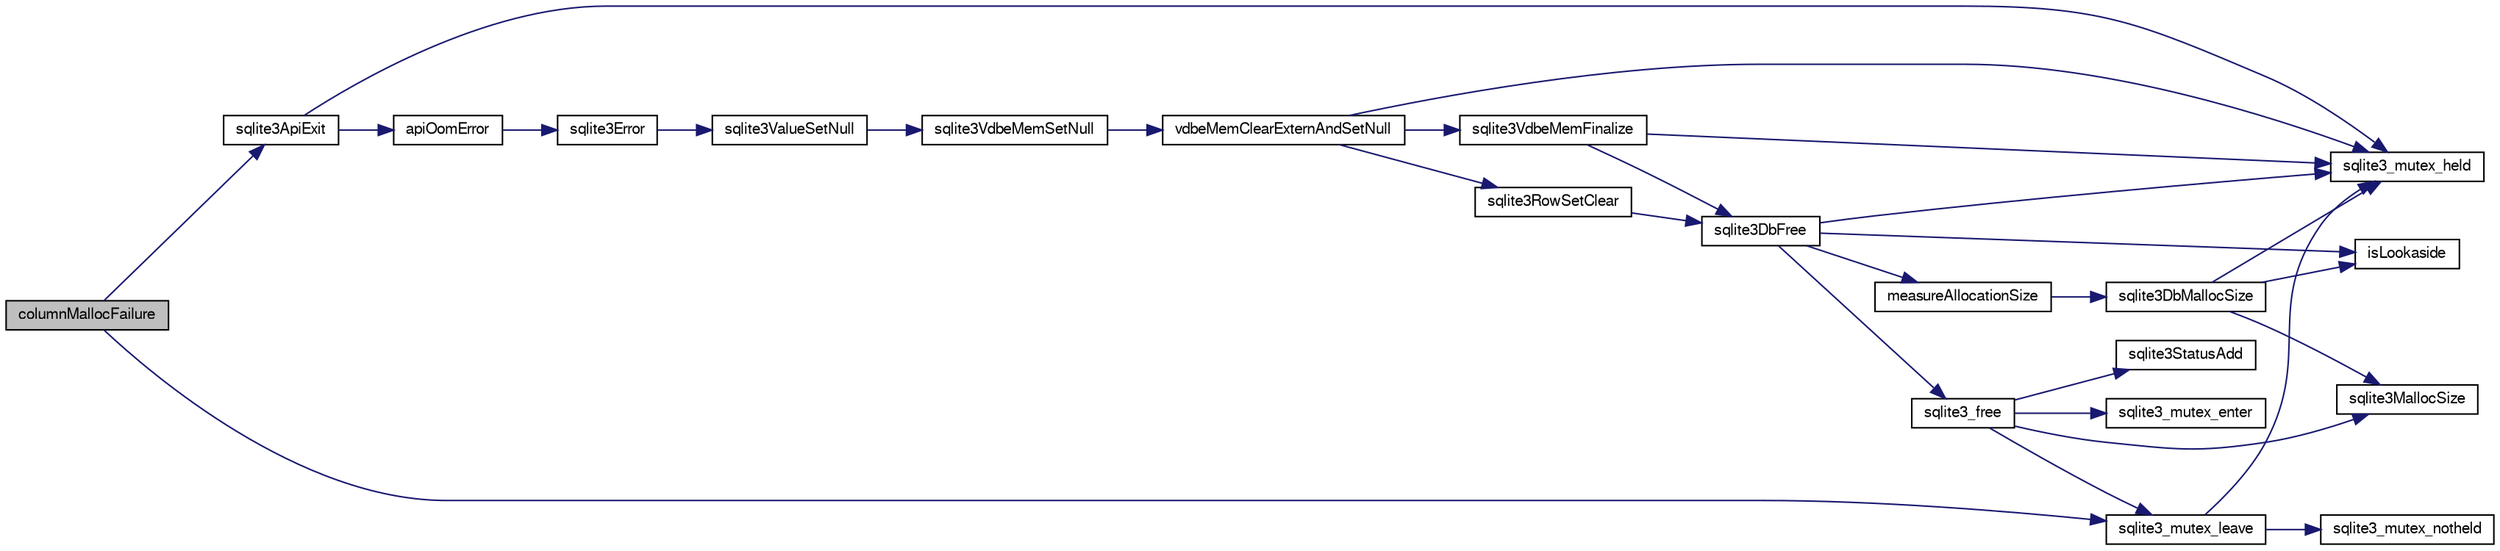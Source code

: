 digraph "columnMallocFailure"
{
  edge [fontname="FreeSans",fontsize="10",labelfontname="FreeSans",labelfontsize="10"];
  node [fontname="FreeSans",fontsize="10",shape=record];
  rankdir="LR";
  Node58866 [label="columnMallocFailure",height=0.2,width=0.4,color="black", fillcolor="grey75", style="filled", fontcolor="black"];
  Node58866 -> Node58867 [color="midnightblue",fontsize="10",style="solid",fontname="FreeSans"];
  Node58867 [label="sqlite3ApiExit",height=0.2,width=0.4,color="black", fillcolor="white", style="filled",URL="$sqlite3_8c.html#ae5a967ec6172298db98b6090bbd1dd9b"];
  Node58867 -> Node58868 [color="midnightblue",fontsize="10",style="solid",fontname="FreeSans"];
  Node58868 [label="sqlite3_mutex_held",height=0.2,width=0.4,color="black", fillcolor="white", style="filled",URL="$sqlite3_8c.html#acf77da68932b6bc163c5e68547ecc3e7"];
  Node58867 -> Node58869 [color="midnightblue",fontsize="10",style="solid",fontname="FreeSans"];
  Node58869 [label="apiOomError",height=0.2,width=0.4,color="black", fillcolor="white", style="filled",URL="$sqlite3_8c.html#a55c294da0c468873c7f7ea59378b8b9c"];
  Node58869 -> Node58870 [color="midnightblue",fontsize="10",style="solid",fontname="FreeSans"];
  Node58870 [label="sqlite3Error",height=0.2,width=0.4,color="black", fillcolor="white", style="filled",URL="$sqlite3_8c.html#a4ba5e8be78db50d5538dcaa45bcf74d3"];
  Node58870 -> Node58871 [color="midnightblue",fontsize="10",style="solid",fontname="FreeSans"];
  Node58871 [label="sqlite3ValueSetNull",height=0.2,width=0.4,color="black", fillcolor="white", style="filled",URL="$sqlite3_8c.html#ad9bc4507a7806b37946116afbe183b95"];
  Node58871 -> Node58872 [color="midnightblue",fontsize="10",style="solid",fontname="FreeSans"];
  Node58872 [label="sqlite3VdbeMemSetNull",height=0.2,width=0.4,color="black", fillcolor="white", style="filled",URL="$sqlite3_8c.html#ae01092c23aebaf8a3ebdf3954609b410"];
  Node58872 -> Node58873 [color="midnightblue",fontsize="10",style="solid",fontname="FreeSans"];
  Node58873 [label="vdbeMemClearExternAndSetNull",height=0.2,width=0.4,color="black", fillcolor="white", style="filled",URL="$sqlite3_8c.html#a29c41a360fb0e86b817777daf061230c"];
  Node58873 -> Node58868 [color="midnightblue",fontsize="10",style="solid",fontname="FreeSans"];
  Node58873 -> Node58874 [color="midnightblue",fontsize="10",style="solid",fontname="FreeSans"];
  Node58874 [label="sqlite3VdbeMemFinalize",height=0.2,width=0.4,color="black", fillcolor="white", style="filled",URL="$sqlite3_8c.html#a2568220f48ddef81b1c43e401042d9d2"];
  Node58874 -> Node58868 [color="midnightblue",fontsize="10",style="solid",fontname="FreeSans"];
  Node58874 -> Node58875 [color="midnightblue",fontsize="10",style="solid",fontname="FreeSans"];
  Node58875 [label="sqlite3DbFree",height=0.2,width=0.4,color="black", fillcolor="white", style="filled",URL="$sqlite3_8c.html#ac70ab821a6607b4a1b909582dc37a069"];
  Node58875 -> Node58868 [color="midnightblue",fontsize="10",style="solid",fontname="FreeSans"];
  Node58875 -> Node58876 [color="midnightblue",fontsize="10",style="solid",fontname="FreeSans"];
  Node58876 [label="measureAllocationSize",height=0.2,width=0.4,color="black", fillcolor="white", style="filled",URL="$sqlite3_8c.html#a45731e644a22fdb756e2b6337224217a"];
  Node58876 -> Node58877 [color="midnightblue",fontsize="10",style="solid",fontname="FreeSans"];
  Node58877 [label="sqlite3DbMallocSize",height=0.2,width=0.4,color="black", fillcolor="white", style="filled",URL="$sqlite3_8c.html#aa397e5a8a03495203a0767abf0a71f86"];
  Node58877 -> Node58878 [color="midnightblue",fontsize="10",style="solid",fontname="FreeSans"];
  Node58878 [label="sqlite3MallocSize",height=0.2,width=0.4,color="black", fillcolor="white", style="filled",URL="$sqlite3_8c.html#acf5d2a5f35270bafb050bd2def576955"];
  Node58877 -> Node58868 [color="midnightblue",fontsize="10",style="solid",fontname="FreeSans"];
  Node58877 -> Node58879 [color="midnightblue",fontsize="10",style="solid",fontname="FreeSans"];
  Node58879 [label="isLookaside",height=0.2,width=0.4,color="black", fillcolor="white", style="filled",URL="$sqlite3_8c.html#a770fa05ff9717b75e16f4d968a77b897"];
  Node58875 -> Node58879 [color="midnightblue",fontsize="10",style="solid",fontname="FreeSans"];
  Node58875 -> Node58880 [color="midnightblue",fontsize="10",style="solid",fontname="FreeSans"];
  Node58880 [label="sqlite3_free",height=0.2,width=0.4,color="black", fillcolor="white", style="filled",URL="$sqlite3_8c.html#a6552349e36a8a691af5487999ab09519"];
  Node58880 -> Node58881 [color="midnightblue",fontsize="10",style="solid",fontname="FreeSans"];
  Node58881 [label="sqlite3_mutex_enter",height=0.2,width=0.4,color="black", fillcolor="white", style="filled",URL="$sqlite3_8c.html#a1c12cde690bd89f104de5cbad12a6bf5"];
  Node58880 -> Node58882 [color="midnightblue",fontsize="10",style="solid",fontname="FreeSans"];
  Node58882 [label="sqlite3StatusAdd",height=0.2,width=0.4,color="black", fillcolor="white", style="filled",URL="$sqlite3_8c.html#afa029f93586aeab4cc85360905dae9cd"];
  Node58880 -> Node58878 [color="midnightblue",fontsize="10",style="solid",fontname="FreeSans"];
  Node58880 -> Node58883 [color="midnightblue",fontsize="10",style="solid",fontname="FreeSans"];
  Node58883 [label="sqlite3_mutex_leave",height=0.2,width=0.4,color="black", fillcolor="white", style="filled",URL="$sqlite3_8c.html#a5838d235601dbd3c1fa993555c6bcc93"];
  Node58883 -> Node58868 [color="midnightblue",fontsize="10",style="solid",fontname="FreeSans"];
  Node58883 -> Node58884 [color="midnightblue",fontsize="10",style="solid",fontname="FreeSans"];
  Node58884 [label="sqlite3_mutex_notheld",height=0.2,width=0.4,color="black", fillcolor="white", style="filled",URL="$sqlite3_8c.html#a83967c837c1c000d3b5adcfaa688f5dc"];
  Node58873 -> Node58885 [color="midnightblue",fontsize="10",style="solid",fontname="FreeSans"];
  Node58885 [label="sqlite3RowSetClear",height=0.2,width=0.4,color="black", fillcolor="white", style="filled",URL="$sqlite3_8c.html#ae153de0cd969511a607e26deeca80342"];
  Node58885 -> Node58875 [color="midnightblue",fontsize="10",style="solid",fontname="FreeSans"];
  Node58866 -> Node58883 [color="midnightblue",fontsize="10",style="solid",fontname="FreeSans"];
}

